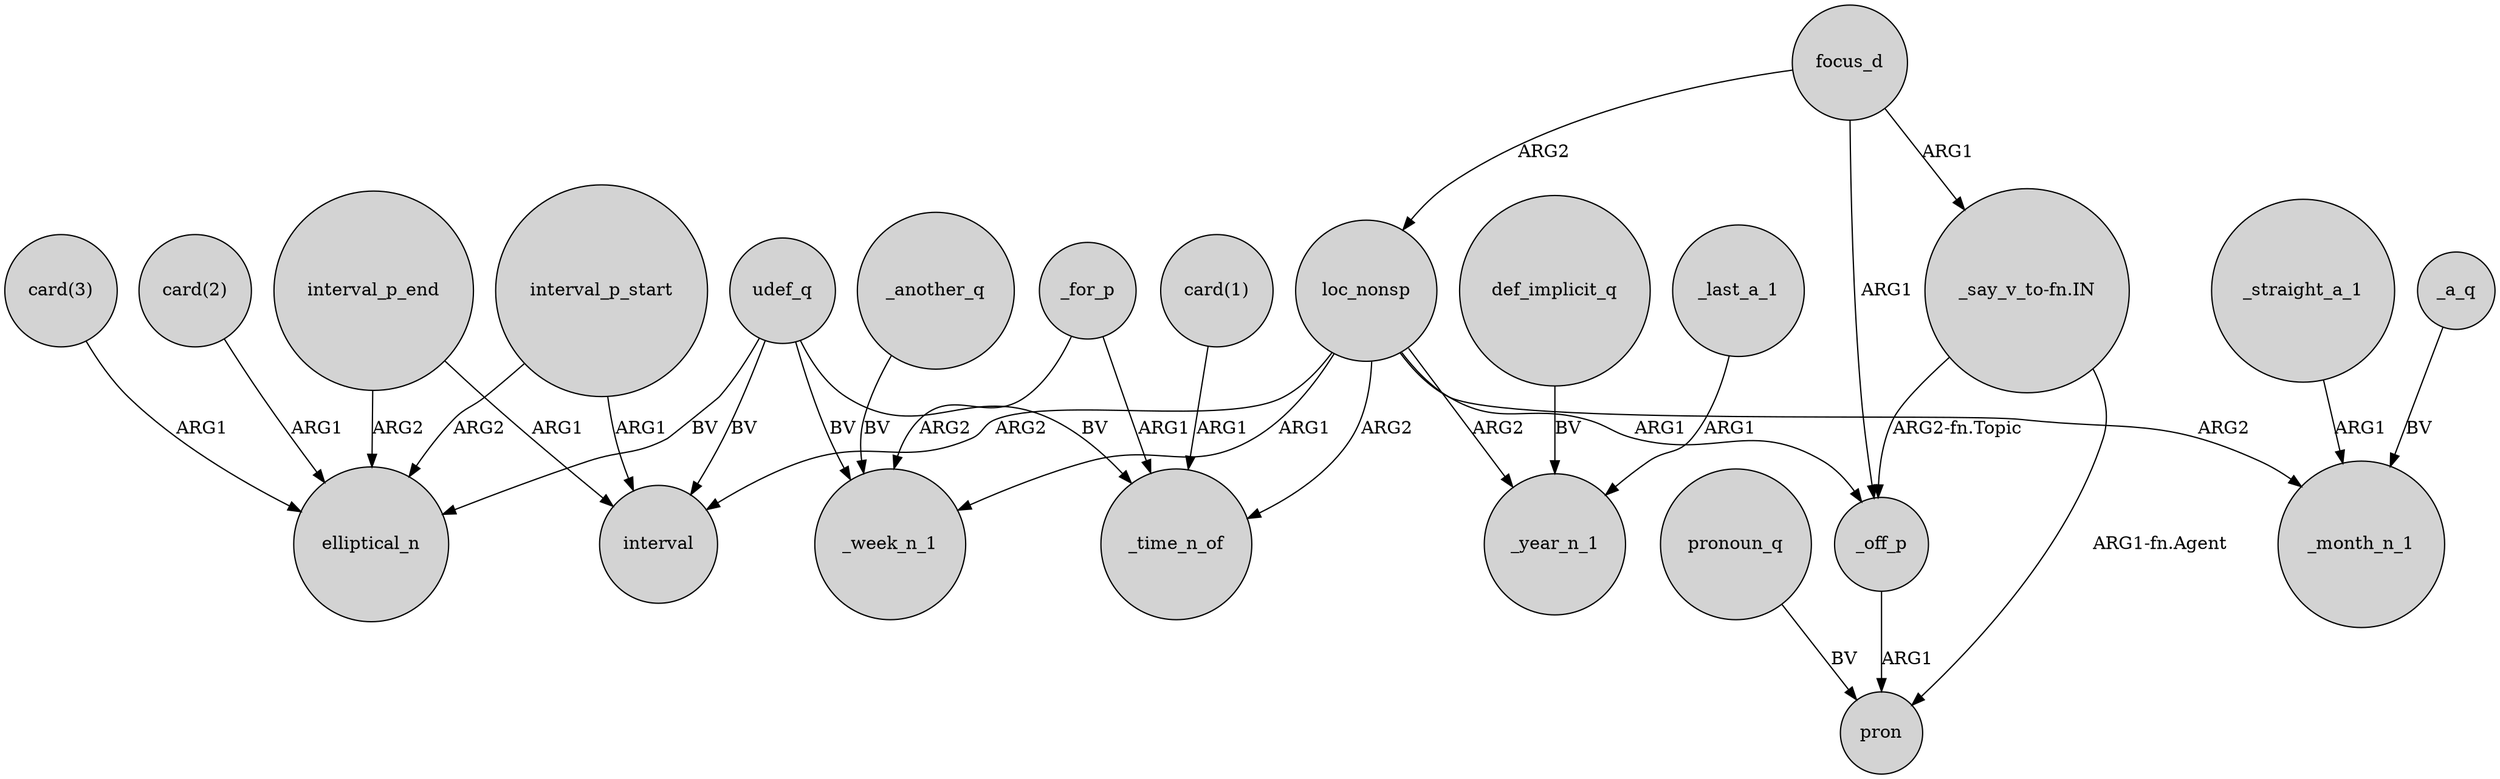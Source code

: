 digraph {
	node [shape=circle style=filled]
	focus_d -> loc_nonsp [label=ARG2]
	loc_nonsp -> interval [label=ARG2]
	udef_q -> elliptical_n [label=BV]
	def_implicit_q -> _year_n_1 [label=BV]
	loc_nonsp -> _week_n_1 [label=ARG1]
	interval_p_end -> elliptical_n [label=ARG2]
	loc_nonsp -> _time_n_of [label=ARG2]
	"card(1)" -> _time_n_of [label=ARG1]
	interval_p_start -> elliptical_n [label=ARG2]
	"card(3)" -> elliptical_n [label=ARG1]
	pronoun_q -> pron [label=BV]
	interval_p_start -> interval [label=ARG1]
	_for_p -> _week_n_1 [label=ARG2]
	udef_q -> _week_n_1 [label=BV]
	udef_q -> _time_n_of [label=BV]
	"_say_v_to-fn.IN" -> _off_p [label="ARG2-fn.Topic"]
	loc_nonsp -> _year_n_1 [label=ARG2]
	"card(2)" -> elliptical_n [label=ARG1]
	_last_a_1 -> _year_n_1 [label=ARG1]
	_for_p -> _time_n_of [label=ARG1]
	"_say_v_to-fn.IN" -> pron [label="ARG1-fn.Agent"]
	_straight_a_1 -> _month_n_1 [label=ARG1]
	interval_p_end -> interval [label=ARG1]
	_another_q -> _week_n_1 [label=BV]
	_a_q -> _month_n_1 [label=BV]
	loc_nonsp -> _month_n_1 [label=ARG2]
	focus_d -> _off_p [label=ARG1]
	loc_nonsp -> _off_p [label=ARG1]
	udef_q -> interval [label=BV]
	_off_p -> pron [label=ARG1]
	focus_d -> "_say_v_to-fn.IN" [label=ARG1]
}
